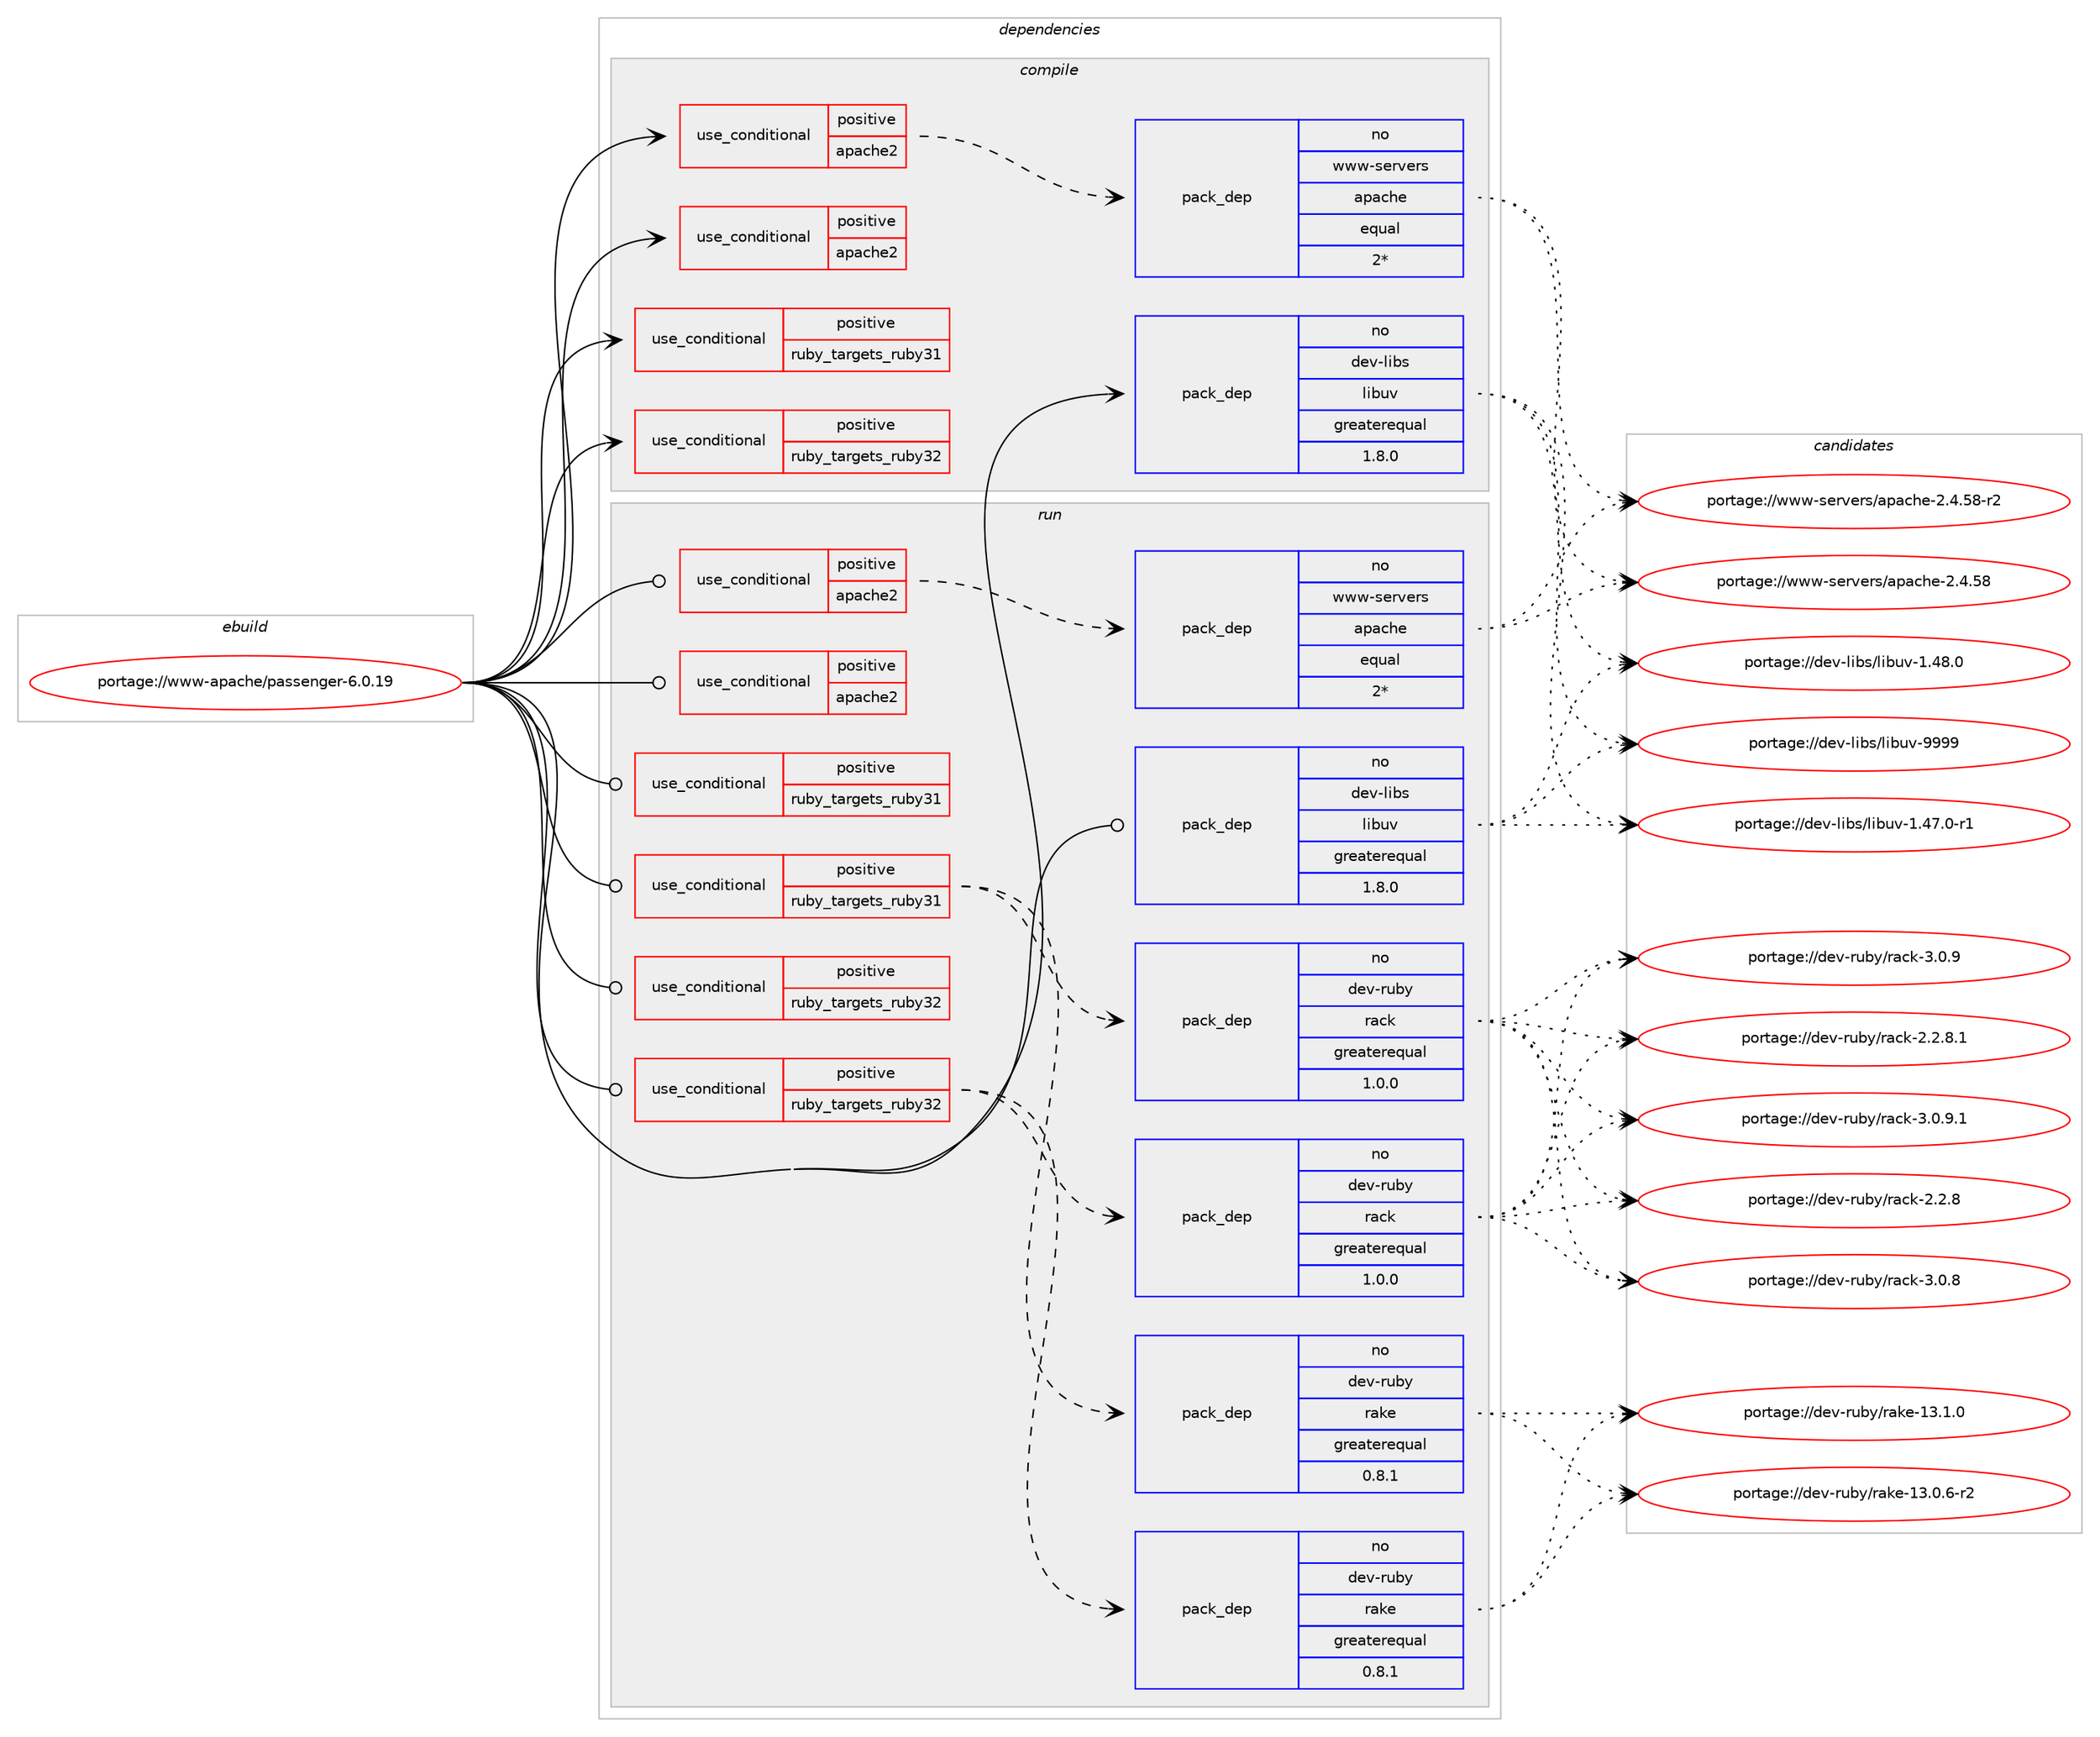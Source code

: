 digraph prolog {

# *************
# Graph options
# *************

newrank=true;
concentrate=true;
compound=true;
graph [rankdir=LR,fontname=Helvetica,fontsize=10,ranksep=1.5];#, ranksep=2.5, nodesep=0.2];
edge  [arrowhead=vee];
node  [fontname=Helvetica,fontsize=10];

# **********
# The ebuild
# **********

subgraph cluster_leftcol {
color=gray;
rank=same;
label=<<i>ebuild</i>>;
id [label="portage://www-apache/passenger-6.0.19", color=red, width=4, href="../www-apache/passenger-6.0.19.svg"];
}

# ****************
# The dependencies
# ****************

subgraph cluster_midcol {
color=gray;
label=<<i>dependencies</i>>;
subgraph cluster_compile {
fillcolor="#eeeeee";
style=filled;
label=<<i>compile</i>>;
subgraph cond3948 {
dependency6301 [label=<<TABLE BORDER="0" CELLBORDER="1" CELLSPACING="0" CELLPADDING="4"><TR><TD ROWSPAN="3" CELLPADDING="10">use_conditional</TD></TR><TR><TD>positive</TD></TR><TR><TD>apache2</TD></TR></TABLE>>, shape=none, color=red];
subgraph pack2228 {
dependency6302 [label=<<TABLE BORDER="0" CELLBORDER="1" CELLSPACING="0" CELLPADDING="4" WIDTH="220"><TR><TD ROWSPAN="6" CELLPADDING="30">pack_dep</TD></TR><TR><TD WIDTH="110">no</TD></TR><TR><TD>www-servers</TD></TR><TR><TD>apache</TD></TR><TR><TD>equal</TD></TR><TR><TD>2*</TD></TR></TABLE>>, shape=none, color=blue];
}
dependency6301:e -> dependency6302:w [weight=20,style="dashed",arrowhead="vee"];
}
id:e -> dependency6301:w [weight=20,style="solid",arrowhead="vee"];
subgraph cond3949 {
dependency6303 [label=<<TABLE BORDER="0" CELLBORDER="1" CELLSPACING="0" CELLPADDING="4"><TR><TD ROWSPAN="3" CELLPADDING="10">use_conditional</TD></TR><TR><TD>positive</TD></TR><TR><TD>apache2</TD></TR></TABLE>>, shape=none, color=red];
# *** BEGIN UNKNOWN DEPENDENCY TYPE (TODO) ***
# dependency6303 -> package_dependency(portage://www-apache/passenger-6.0.19,install,no,www-servers,apache,none,[,,],[],[use(enable(apache2_modules_unixd),positive)])
# *** END UNKNOWN DEPENDENCY TYPE (TODO) ***

}
id:e -> dependency6303:w [weight=20,style="solid",arrowhead="vee"];
subgraph cond3950 {
dependency6304 [label=<<TABLE BORDER="0" CELLBORDER="1" CELLSPACING="0" CELLPADDING="4"><TR><TD ROWSPAN="3" CELLPADDING="10">use_conditional</TD></TR><TR><TD>positive</TD></TR><TR><TD>ruby_targets_ruby31</TD></TR></TABLE>>, shape=none, color=red];
# *** BEGIN UNKNOWN DEPENDENCY TYPE (TODO) ***
# dependency6304 -> package_dependency(portage://www-apache/passenger-6.0.19,install,no,dev-lang,ruby,none,[,,],[slot(3.1)],[])
# *** END UNKNOWN DEPENDENCY TYPE (TODO) ***

}
id:e -> dependency6304:w [weight=20,style="solid",arrowhead="vee"];
subgraph cond3951 {
dependency6305 [label=<<TABLE BORDER="0" CELLBORDER="1" CELLSPACING="0" CELLPADDING="4"><TR><TD ROWSPAN="3" CELLPADDING="10">use_conditional</TD></TR><TR><TD>positive</TD></TR><TR><TD>ruby_targets_ruby32</TD></TR></TABLE>>, shape=none, color=red];
# *** BEGIN UNKNOWN DEPENDENCY TYPE (TODO) ***
# dependency6305 -> package_dependency(portage://www-apache/passenger-6.0.19,install,no,dev-lang,ruby,none,[,,],[slot(3.2)],[])
# *** END UNKNOWN DEPENDENCY TYPE (TODO) ***

}
id:e -> dependency6305:w [weight=20,style="solid",arrowhead="vee"];
subgraph pack2229 {
dependency6306 [label=<<TABLE BORDER="0" CELLBORDER="1" CELLSPACING="0" CELLPADDING="4" WIDTH="220"><TR><TD ROWSPAN="6" CELLPADDING="30">pack_dep</TD></TR><TR><TD WIDTH="110">no</TD></TR><TR><TD>dev-libs</TD></TR><TR><TD>libuv</TD></TR><TR><TD>greaterequal</TD></TR><TR><TD>1.8.0</TD></TR></TABLE>>, shape=none, color=blue];
}
id:e -> dependency6306:w [weight=20,style="solid",arrowhead="vee"];
# *** BEGIN UNKNOWN DEPENDENCY TYPE (TODO) ***
# id -> package_dependency(portage://www-apache/passenger-6.0.19,install,no,net-misc,curl,none,[,,],[],[use(enable(ssl),none)])
# *** END UNKNOWN DEPENDENCY TYPE (TODO) ***

}
subgraph cluster_compileandrun {
fillcolor="#eeeeee";
style=filled;
label=<<i>compile and run</i>>;
}
subgraph cluster_run {
fillcolor="#eeeeee";
style=filled;
label=<<i>run</i>>;
subgraph cond3952 {
dependency6307 [label=<<TABLE BORDER="0" CELLBORDER="1" CELLSPACING="0" CELLPADDING="4"><TR><TD ROWSPAN="3" CELLPADDING="10">use_conditional</TD></TR><TR><TD>positive</TD></TR><TR><TD>apache2</TD></TR></TABLE>>, shape=none, color=red];
subgraph pack2230 {
dependency6308 [label=<<TABLE BORDER="0" CELLBORDER="1" CELLSPACING="0" CELLPADDING="4" WIDTH="220"><TR><TD ROWSPAN="6" CELLPADDING="30">pack_dep</TD></TR><TR><TD WIDTH="110">no</TD></TR><TR><TD>www-servers</TD></TR><TR><TD>apache</TD></TR><TR><TD>equal</TD></TR><TR><TD>2*</TD></TR></TABLE>>, shape=none, color=blue];
}
dependency6307:e -> dependency6308:w [weight=20,style="dashed",arrowhead="vee"];
}
id:e -> dependency6307:w [weight=20,style="solid",arrowhead="odot"];
subgraph cond3953 {
dependency6309 [label=<<TABLE BORDER="0" CELLBORDER="1" CELLSPACING="0" CELLPADDING="4"><TR><TD ROWSPAN="3" CELLPADDING="10">use_conditional</TD></TR><TR><TD>positive</TD></TR><TR><TD>apache2</TD></TR></TABLE>>, shape=none, color=red];
# *** BEGIN UNKNOWN DEPENDENCY TYPE (TODO) ***
# dependency6309 -> package_dependency(portage://www-apache/passenger-6.0.19,run,no,www-servers,apache,none,[,,],[],[use(enable(apache2_modules_unixd),positive)])
# *** END UNKNOWN DEPENDENCY TYPE (TODO) ***

}
id:e -> dependency6309:w [weight=20,style="solid",arrowhead="odot"];
subgraph cond3954 {
dependency6310 [label=<<TABLE BORDER="0" CELLBORDER="1" CELLSPACING="0" CELLPADDING="4"><TR><TD ROWSPAN="3" CELLPADDING="10">use_conditional</TD></TR><TR><TD>positive</TD></TR><TR><TD>ruby_targets_ruby31</TD></TR></TABLE>>, shape=none, color=red];
# *** BEGIN UNKNOWN DEPENDENCY TYPE (TODO) ***
# dependency6310 -> package_dependency(portage://www-apache/passenger-6.0.19,run,no,dev-lang,ruby,none,[,,],[slot(3.1)],[])
# *** END UNKNOWN DEPENDENCY TYPE (TODO) ***

}
id:e -> dependency6310:w [weight=20,style="solid",arrowhead="odot"];
subgraph cond3955 {
dependency6311 [label=<<TABLE BORDER="0" CELLBORDER="1" CELLSPACING="0" CELLPADDING="4"><TR><TD ROWSPAN="3" CELLPADDING="10">use_conditional</TD></TR><TR><TD>positive</TD></TR><TR><TD>ruby_targets_ruby31</TD></TR></TABLE>>, shape=none, color=red];
subgraph pack2231 {
dependency6312 [label=<<TABLE BORDER="0" CELLBORDER="1" CELLSPACING="0" CELLPADDING="4" WIDTH="220"><TR><TD ROWSPAN="6" CELLPADDING="30">pack_dep</TD></TR><TR><TD WIDTH="110">no</TD></TR><TR><TD>dev-ruby</TD></TR><TR><TD>rack</TD></TR><TR><TD>greaterequal</TD></TR><TR><TD>1.0.0</TD></TR></TABLE>>, shape=none, color=blue];
}
dependency6311:e -> dependency6312:w [weight=20,style="dashed",arrowhead="vee"];
subgraph pack2232 {
dependency6313 [label=<<TABLE BORDER="0" CELLBORDER="1" CELLSPACING="0" CELLPADDING="4" WIDTH="220"><TR><TD ROWSPAN="6" CELLPADDING="30">pack_dep</TD></TR><TR><TD WIDTH="110">no</TD></TR><TR><TD>dev-ruby</TD></TR><TR><TD>rake</TD></TR><TR><TD>greaterequal</TD></TR><TR><TD>0.8.1</TD></TR></TABLE>>, shape=none, color=blue];
}
dependency6311:e -> dependency6313:w [weight=20,style="dashed",arrowhead="vee"];
}
id:e -> dependency6311:w [weight=20,style="solid",arrowhead="odot"];
subgraph cond3956 {
dependency6314 [label=<<TABLE BORDER="0" CELLBORDER="1" CELLSPACING="0" CELLPADDING="4"><TR><TD ROWSPAN="3" CELLPADDING="10">use_conditional</TD></TR><TR><TD>positive</TD></TR><TR><TD>ruby_targets_ruby32</TD></TR></TABLE>>, shape=none, color=red];
# *** BEGIN UNKNOWN DEPENDENCY TYPE (TODO) ***
# dependency6314 -> package_dependency(portage://www-apache/passenger-6.0.19,run,no,dev-lang,ruby,none,[,,],[slot(3.2)],[])
# *** END UNKNOWN DEPENDENCY TYPE (TODO) ***

}
id:e -> dependency6314:w [weight=20,style="solid",arrowhead="odot"];
subgraph cond3957 {
dependency6315 [label=<<TABLE BORDER="0" CELLBORDER="1" CELLSPACING="0" CELLPADDING="4"><TR><TD ROWSPAN="3" CELLPADDING="10">use_conditional</TD></TR><TR><TD>positive</TD></TR><TR><TD>ruby_targets_ruby32</TD></TR></TABLE>>, shape=none, color=red];
subgraph pack2233 {
dependency6316 [label=<<TABLE BORDER="0" CELLBORDER="1" CELLSPACING="0" CELLPADDING="4" WIDTH="220"><TR><TD ROWSPAN="6" CELLPADDING="30">pack_dep</TD></TR><TR><TD WIDTH="110">no</TD></TR><TR><TD>dev-ruby</TD></TR><TR><TD>rack</TD></TR><TR><TD>greaterequal</TD></TR><TR><TD>1.0.0</TD></TR></TABLE>>, shape=none, color=blue];
}
dependency6315:e -> dependency6316:w [weight=20,style="dashed",arrowhead="vee"];
subgraph pack2234 {
dependency6317 [label=<<TABLE BORDER="0" CELLBORDER="1" CELLSPACING="0" CELLPADDING="4" WIDTH="220"><TR><TD ROWSPAN="6" CELLPADDING="30">pack_dep</TD></TR><TR><TD WIDTH="110">no</TD></TR><TR><TD>dev-ruby</TD></TR><TR><TD>rake</TD></TR><TR><TD>greaterequal</TD></TR><TR><TD>0.8.1</TD></TR></TABLE>>, shape=none, color=blue];
}
dependency6315:e -> dependency6317:w [weight=20,style="dashed",arrowhead="vee"];
}
id:e -> dependency6315:w [weight=20,style="solid",arrowhead="odot"];
subgraph pack2235 {
dependency6318 [label=<<TABLE BORDER="0" CELLBORDER="1" CELLSPACING="0" CELLPADDING="4" WIDTH="220"><TR><TD ROWSPAN="6" CELLPADDING="30">pack_dep</TD></TR><TR><TD WIDTH="110">no</TD></TR><TR><TD>dev-libs</TD></TR><TR><TD>libuv</TD></TR><TR><TD>greaterequal</TD></TR><TR><TD>1.8.0</TD></TR></TABLE>>, shape=none, color=blue];
}
id:e -> dependency6318:w [weight=20,style="solid",arrowhead="odot"];
# *** BEGIN UNKNOWN DEPENDENCY TYPE (TODO) ***
# id -> package_dependency(portage://www-apache/passenger-6.0.19,run,no,net-misc,curl,none,[,,],[],[use(enable(ssl),none)])
# *** END UNKNOWN DEPENDENCY TYPE (TODO) ***

}
}

# **************
# The candidates
# **************

subgraph cluster_choices {
rank=same;
color=gray;
label=<<i>candidates</i>>;

subgraph choice2228 {
color=black;
nodesep=1;
choice119119119451151011141181011141154797112979910410145504652465356 [label="portage://www-servers/apache-2.4.58", color=red, width=4,href="../www-servers/apache-2.4.58.svg"];
choice1191191194511510111411810111411547971129799104101455046524653564511450 [label="portage://www-servers/apache-2.4.58-r2", color=red, width=4,href="../www-servers/apache-2.4.58-r2.svg"];
dependency6302:e -> choice119119119451151011141181011141154797112979910410145504652465356:w [style=dotted,weight="100"];
dependency6302:e -> choice1191191194511510111411810111411547971129799104101455046524653564511450:w [style=dotted,weight="100"];
}
subgraph choice2229 {
color=black;
nodesep=1;
choice10010111845108105981154710810598117118454946525546484511449 [label="portage://dev-libs/libuv-1.47.0-r1", color=red, width=4,href="../dev-libs/libuv-1.47.0-r1.svg"];
choice1001011184510810598115471081059811711845494652564648 [label="portage://dev-libs/libuv-1.48.0", color=red, width=4,href="../dev-libs/libuv-1.48.0.svg"];
choice100101118451081059811547108105981171184557575757 [label="portage://dev-libs/libuv-9999", color=red, width=4,href="../dev-libs/libuv-9999.svg"];
dependency6306:e -> choice10010111845108105981154710810598117118454946525546484511449:w [style=dotted,weight="100"];
dependency6306:e -> choice1001011184510810598115471081059811711845494652564648:w [style=dotted,weight="100"];
dependency6306:e -> choice100101118451081059811547108105981171184557575757:w [style=dotted,weight="100"];
}
subgraph choice2230 {
color=black;
nodesep=1;
choice119119119451151011141181011141154797112979910410145504652465356 [label="portage://www-servers/apache-2.4.58", color=red, width=4,href="../www-servers/apache-2.4.58.svg"];
choice1191191194511510111411810111411547971129799104101455046524653564511450 [label="portage://www-servers/apache-2.4.58-r2", color=red, width=4,href="../www-servers/apache-2.4.58-r2.svg"];
dependency6308:e -> choice119119119451151011141181011141154797112979910410145504652465356:w [style=dotted,weight="100"];
dependency6308:e -> choice1191191194511510111411810111411547971129799104101455046524653564511450:w [style=dotted,weight="100"];
}
subgraph choice2231 {
color=black;
nodesep=1;
choice1001011184511411798121471149799107455046504656 [label="portage://dev-ruby/rack-2.2.8", color=red, width=4,href="../dev-ruby/rack-2.2.8.svg"];
choice10010111845114117981214711497991074550465046564649 [label="portage://dev-ruby/rack-2.2.8.1", color=red, width=4,href="../dev-ruby/rack-2.2.8.1.svg"];
choice1001011184511411798121471149799107455146484656 [label="portage://dev-ruby/rack-3.0.8", color=red, width=4,href="../dev-ruby/rack-3.0.8.svg"];
choice1001011184511411798121471149799107455146484657 [label="portage://dev-ruby/rack-3.0.9", color=red, width=4,href="../dev-ruby/rack-3.0.9.svg"];
choice10010111845114117981214711497991074551464846574649 [label="portage://dev-ruby/rack-3.0.9.1", color=red, width=4,href="../dev-ruby/rack-3.0.9.1.svg"];
dependency6312:e -> choice1001011184511411798121471149799107455046504656:w [style=dotted,weight="100"];
dependency6312:e -> choice10010111845114117981214711497991074550465046564649:w [style=dotted,weight="100"];
dependency6312:e -> choice1001011184511411798121471149799107455146484656:w [style=dotted,weight="100"];
dependency6312:e -> choice1001011184511411798121471149799107455146484657:w [style=dotted,weight="100"];
dependency6312:e -> choice10010111845114117981214711497991074551464846574649:w [style=dotted,weight="100"];
}
subgraph choice2232 {
color=black;
nodesep=1;
choice10010111845114117981214711497107101454951464846544511450 [label="portage://dev-ruby/rake-13.0.6-r2", color=red, width=4,href="../dev-ruby/rake-13.0.6-r2.svg"];
choice1001011184511411798121471149710710145495146494648 [label="portage://dev-ruby/rake-13.1.0", color=red, width=4,href="../dev-ruby/rake-13.1.0.svg"];
dependency6313:e -> choice10010111845114117981214711497107101454951464846544511450:w [style=dotted,weight="100"];
dependency6313:e -> choice1001011184511411798121471149710710145495146494648:w [style=dotted,weight="100"];
}
subgraph choice2233 {
color=black;
nodesep=1;
choice1001011184511411798121471149799107455046504656 [label="portage://dev-ruby/rack-2.2.8", color=red, width=4,href="../dev-ruby/rack-2.2.8.svg"];
choice10010111845114117981214711497991074550465046564649 [label="portage://dev-ruby/rack-2.2.8.1", color=red, width=4,href="../dev-ruby/rack-2.2.8.1.svg"];
choice1001011184511411798121471149799107455146484656 [label="portage://dev-ruby/rack-3.0.8", color=red, width=4,href="../dev-ruby/rack-3.0.8.svg"];
choice1001011184511411798121471149799107455146484657 [label="portage://dev-ruby/rack-3.0.9", color=red, width=4,href="../dev-ruby/rack-3.0.9.svg"];
choice10010111845114117981214711497991074551464846574649 [label="portage://dev-ruby/rack-3.0.9.1", color=red, width=4,href="../dev-ruby/rack-3.0.9.1.svg"];
dependency6316:e -> choice1001011184511411798121471149799107455046504656:w [style=dotted,weight="100"];
dependency6316:e -> choice10010111845114117981214711497991074550465046564649:w [style=dotted,weight="100"];
dependency6316:e -> choice1001011184511411798121471149799107455146484656:w [style=dotted,weight="100"];
dependency6316:e -> choice1001011184511411798121471149799107455146484657:w [style=dotted,weight="100"];
dependency6316:e -> choice10010111845114117981214711497991074551464846574649:w [style=dotted,weight="100"];
}
subgraph choice2234 {
color=black;
nodesep=1;
choice10010111845114117981214711497107101454951464846544511450 [label="portage://dev-ruby/rake-13.0.6-r2", color=red, width=4,href="../dev-ruby/rake-13.0.6-r2.svg"];
choice1001011184511411798121471149710710145495146494648 [label="portage://dev-ruby/rake-13.1.0", color=red, width=4,href="../dev-ruby/rake-13.1.0.svg"];
dependency6317:e -> choice10010111845114117981214711497107101454951464846544511450:w [style=dotted,weight="100"];
dependency6317:e -> choice1001011184511411798121471149710710145495146494648:w [style=dotted,weight="100"];
}
subgraph choice2235 {
color=black;
nodesep=1;
choice10010111845108105981154710810598117118454946525546484511449 [label="portage://dev-libs/libuv-1.47.0-r1", color=red, width=4,href="../dev-libs/libuv-1.47.0-r1.svg"];
choice1001011184510810598115471081059811711845494652564648 [label="portage://dev-libs/libuv-1.48.0", color=red, width=4,href="../dev-libs/libuv-1.48.0.svg"];
choice100101118451081059811547108105981171184557575757 [label="portage://dev-libs/libuv-9999", color=red, width=4,href="../dev-libs/libuv-9999.svg"];
dependency6318:e -> choice10010111845108105981154710810598117118454946525546484511449:w [style=dotted,weight="100"];
dependency6318:e -> choice1001011184510810598115471081059811711845494652564648:w [style=dotted,weight="100"];
dependency6318:e -> choice100101118451081059811547108105981171184557575757:w [style=dotted,weight="100"];
}
}

}
